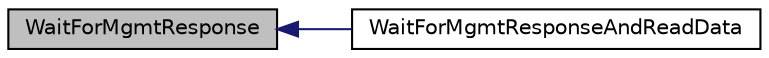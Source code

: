 digraph "WaitForMgmtResponse"
{
  edge [fontname="Helvetica",fontsize="10",labelfontname="Helvetica",labelfontsize="10"];
  node [fontname="Helvetica",fontsize="10",shape=record];
  rankdir="LR";
  Node1 [label="WaitForMgmtResponse",height=0.2,width=0.4,color="black", fillcolor="grey75", style="filled", fontcolor="black"];
  Node1 -> Node2 [dir="back",color="midnightblue",fontsize="10",style="solid",fontname="Helvetica"];
  Node2 [label="WaitForMgmtResponseAndReadData",height=0.2,width=0.4,color="black", fillcolor="white", style="filled",URL="$_w_f_mgmt_msg_8c.html#ae72046bc4f3b88d6c6357af96164fa3b"];
}
